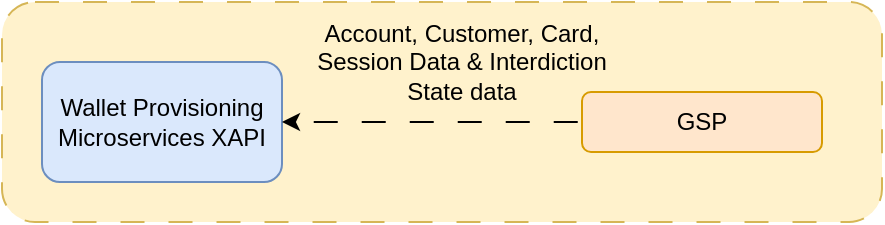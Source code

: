 <mxfile version="23.1.4" type="github">
  <diagram name="Page-1" id="8lkOgYBBVr-acoQ930bs">
    <mxGraphModel dx="574" dy="298" grid="1" gridSize="10" guides="1" tooltips="1" connect="1" arrows="1" fold="1" page="1" pageScale="1" pageWidth="850" pageHeight="1100" math="0" shadow="0">
      <root>
        <mxCell id="0" />
        <mxCell id="1" parent="0" />
        <mxCell id="mVJZyha1NTzbn2H9YDEa-3" value="&lt;div style=&quot;&quot;&gt;&lt;br&gt;&lt;/div&gt;" style="rounded=1;whiteSpace=wrap;html=1;fillColor=#fff2cc;strokeColor=#d6b656;align=center;dashed=1;dashPattern=12 12;" vertex="1" parent="1">
          <mxGeometry x="210" y="220" width="440" height="110" as="geometry" />
        </mxCell>
        <mxCell id="mVJZyha1NTzbn2H9YDEa-1" value="Wallet Provisioning Microservices XAPI" style="rounded=1;whiteSpace=wrap;html=1;fillColor=#dae8fc;strokeColor=#6c8ebf;" vertex="1" parent="1">
          <mxGeometry x="230" y="250" width="120" height="60" as="geometry" />
        </mxCell>
        <mxCell id="mVJZyha1NTzbn2H9YDEa-2" value="GSP" style="rounded=1;whiteSpace=wrap;html=1;fillColor=#ffe6cc;strokeColor=#d79b00;" vertex="1" parent="1">
          <mxGeometry x="500" y="265" width="120" height="30" as="geometry" />
        </mxCell>
        <mxCell id="mVJZyha1NTzbn2H9YDEa-4" value="Account, Customer, Card, Session Data &amp;amp; Interdiction State data" style="text;html=1;align=center;verticalAlign=middle;whiteSpace=wrap;rounded=0;" vertex="1" parent="1">
          <mxGeometry x="360" y="235" width="160" height="30" as="geometry" />
        </mxCell>
        <mxCell id="mVJZyha1NTzbn2H9YDEa-5" value="" style="endArrow=classic;html=1;rounded=0;dashed=1;dashPattern=12 12;exitX=0;exitY=0.5;exitDx=0;exitDy=0;entryX=1;entryY=0.5;entryDx=0;entryDy=0;flowAnimation=1;orthogonalLoop=1;" edge="1" parent="1" source="mVJZyha1NTzbn2H9YDEa-2" target="mVJZyha1NTzbn2H9YDEa-1">
          <mxGeometry width="50" height="50" relative="1" as="geometry">
            <mxPoint x="110" y="450" as="sourcePoint" />
            <mxPoint x="160" y="400" as="targetPoint" />
          </mxGeometry>
        </mxCell>
      </root>
    </mxGraphModel>
  </diagram>
</mxfile>
